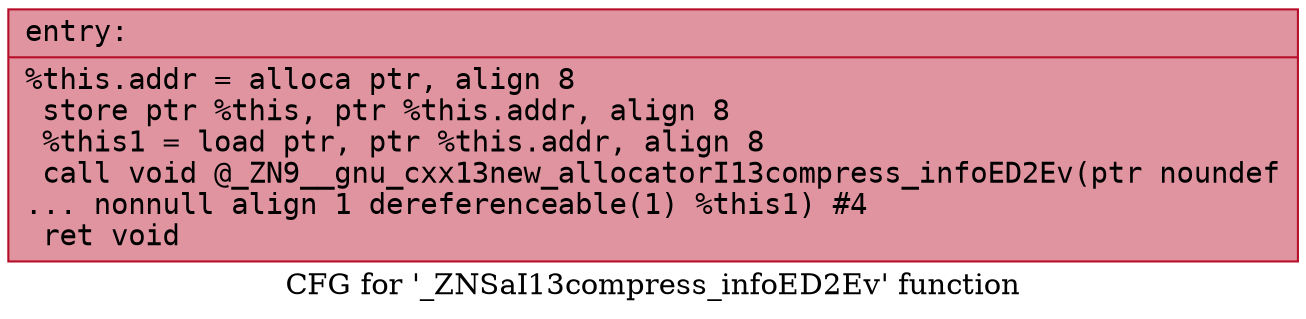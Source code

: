 digraph "CFG for '_ZNSaI13compress_infoED2Ev' function" {
	label="CFG for '_ZNSaI13compress_infoED2Ev' function";

	Node0x5651cd75e7b0 [shape=record,color="#b70d28ff", style=filled, fillcolor="#b70d2870" fontname="Courier",label="{entry:\l|  %this.addr = alloca ptr, align 8\l  store ptr %this, ptr %this.addr, align 8\l  %this1 = load ptr, ptr %this.addr, align 8\l  call void @_ZN9__gnu_cxx13new_allocatorI13compress_infoED2Ev(ptr noundef\l... nonnull align 1 dereferenceable(1) %this1) #4\l  ret void\l}"];
}
